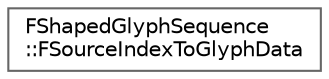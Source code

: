 digraph "Graphical Class Hierarchy"
{
 // INTERACTIVE_SVG=YES
 // LATEX_PDF_SIZE
  bgcolor="transparent";
  edge [fontname=Helvetica,fontsize=10,labelfontname=Helvetica,labelfontsize=10];
  node [fontname=Helvetica,fontsize=10,shape=box,height=0.2,width=0.4];
  rankdir="LR";
  Node0 [id="Node000000",label="FShapedGlyphSequence\l::FSourceIndexToGlyphData",height=0.2,width=0.4,color="grey40", fillcolor="white", style="filled",URL="$df/d63/structFShapedGlyphSequence_1_1FSourceIndexToGlyphData.html",tooltip="Contains the information needed when performing a reverse look-up from a source index to the correspo..."];
}
